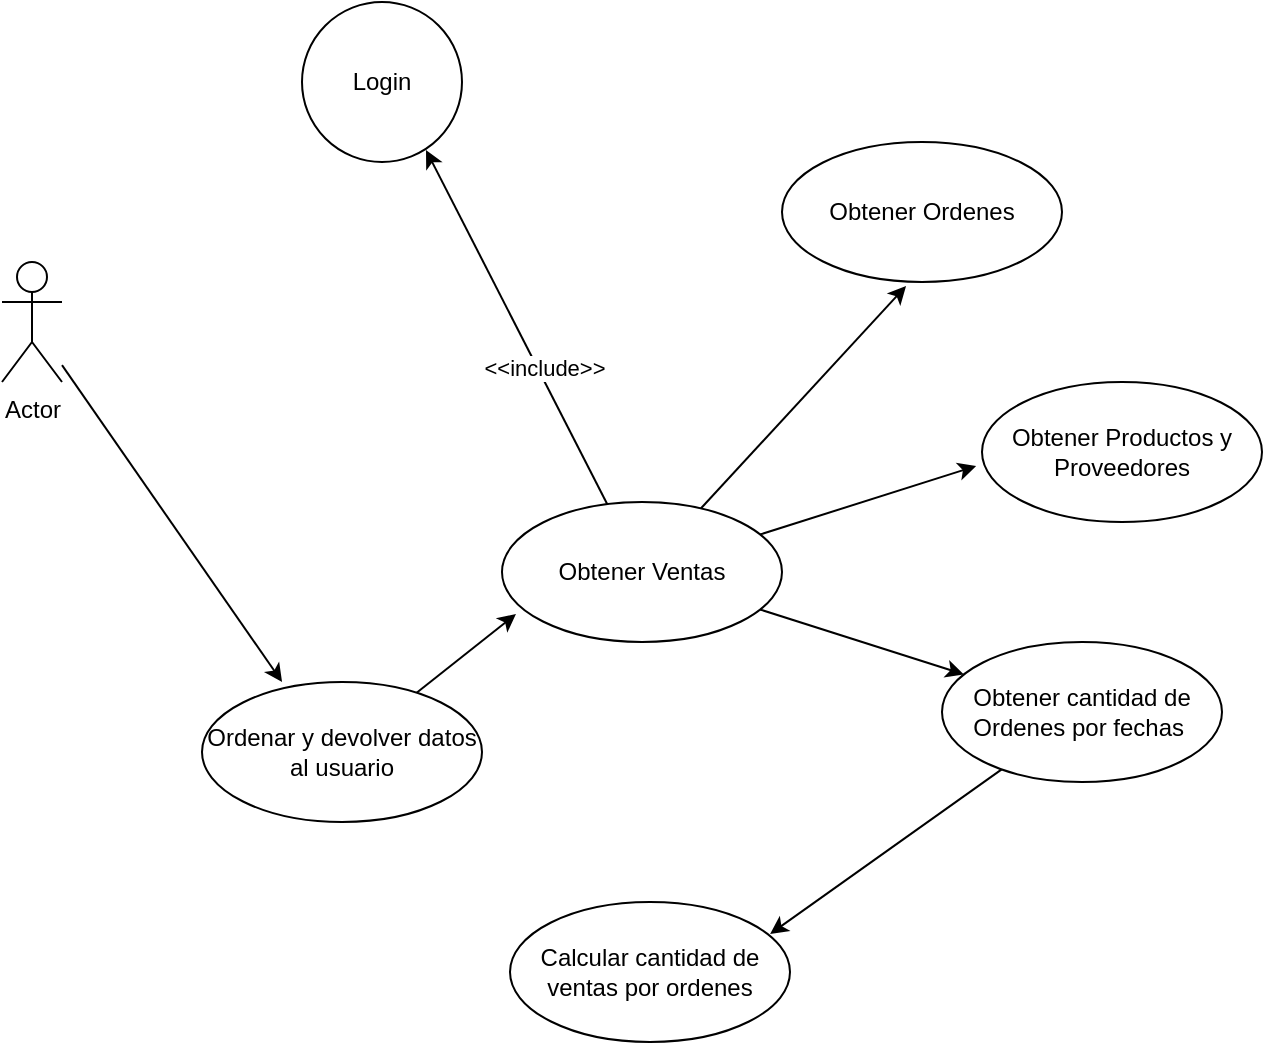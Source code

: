 <mxfile>
    <diagram id="Cz0CIH1I1uGcYiGMErKH" name="Página-1">
        <mxGraphModel dx="1130" dy="656" grid="1" gridSize="10" guides="1" tooltips="1" connect="1" arrows="1" fold="1" page="1" pageScale="1" pageWidth="827" pageHeight="1169" math="0" shadow="0">
            <root>
                <mxCell id="0"/>
                <mxCell id="1" parent="0"/>
                <mxCell id="23" style="edgeStyle=none;html=1;entryX=0.286;entryY=0;entryDx=0;entryDy=0;entryPerimeter=0;" edge="1" parent="1" source="2" target="22">
                    <mxGeometry relative="1" as="geometry"/>
                </mxCell>
                <mxCell id="2" value="Actor" style="shape=umlActor;verticalLabelPosition=bottom;verticalAlign=top;html=1;" vertex="1" parent="1">
                    <mxGeometry x="90" y="180" width="30" height="60" as="geometry"/>
                </mxCell>
                <mxCell id="5" value="Login" style="ellipse;whiteSpace=wrap;html=1;" vertex="1" parent="1">
                    <mxGeometry x="240" y="50" width="80" height="80" as="geometry"/>
                </mxCell>
                <mxCell id="12" style="edgeStyle=none;html=1;entryX=0.775;entryY=0.925;entryDx=0;entryDy=0;entryPerimeter=0;" edge="1" parent="1" source="6" target="5">
                    <mxGeometry relative="1" as="geometry"/>
                </mxCell>
                <mxCell id="13" value="&amp;lt;&amp;lt;include&amp;gt;&amp;gt;" style="edgeLabel;html=1;align=center;verticalAlign=middle;resizable=0;points=[];" vertex="1" connectable="0" parent="12">
                    <mxGeometry x="-0.246" y="-3" relative="1" as="geometry">
                        <mxPoint as="offset"/>
                    </mxGeometry>
                </mxCell>
                <mxCell id="15" style="edgeStyle=none;html=1;entryX=0.443;entryY=1.029;entryDx=0;entryDy=0;entryPerimeter=0;" edge="1" parent="1" source="6" target="14">
                    <mxGeometry relative="1" as="geometry"/>
                </mxCell>
                <mxCell id="17" style="edgeStyle=none;html=1;entryX=-0.021;entryY=0.6;entryDx=0;entryDy=0;entryPerimeter=0;" edge="1" parent="1" source="6" target="16">
                    <mxGeometry relative="1" as="geometry"/>
                </mxCell>
                <mxCell id="20" style="edgeStyle=none;html=1;" edge="1" parent="1" source="6" target="18">
                    <mxGeometry relative="1" as="geometry"/>
                </mxCell>
                <mxCell id="6" value="Obtener Ventas" style="ellipse;whiteSpace=wrap;html=1;" vertex="1" parent="1">
                    <mxGeometry x="340" y="300" width="140" height="70" as="geometry"/>
                </mxCell>
                <mxCell id="14" value="Obtener Ordenes" style="ellipse;whiteSpace=wrap;html=1;" vertex="1" parent="1">
                    <mxGeometry x="480" y="120" width="140" height="70" as="geometry"/>
                </mxCell>
                <mxCell id="16" value="Obtener Productos y Proveedores" style="ellipse;whiteSpace=wrap;html=1;" vertex="1" parent="1">
                    <mxGeometry x="580" y="240" width="140" height="70" as="geometry"/>
                </mxCell>
                <mxCell id="21" style="edgeStyle=none;html=1;entryX=0.929;entryY=0.229;entryDx=0;entryDy=0;entryPerimeter=0;" edge="1" parent="1" source="18" target="19">
                    <mxGeometry relative="1" as="geometry">
                        <mxPoint x="530" y="420" as="targetPoint"/>
                    </mxGeometry>
                </mxCell>
                <mxCell id="18" value="Obtener cantidad de Ordenes por fechas&amp;nbsp;" style="ellipse;whiteSpace=wrap;html=1;" vertex="1" parent="1">
                    <mxGeometry x="560" y="370" width="140" height="70" as="geometry"/>
                </mxCell>
                <mxCell id="19" value="Calcular cantidad de ventas por ordenes" style="ellipse;whiteSpace=wrap;html=1;" vertex="1" parent="1">
                    <mxGeometry x="344" y="500" width="140" height="70" as="geometry"/>
                </mxCell>
                <mxCell id="24" style="edgeStyle=none;html=1;entryX=0.05;entryY=0.8;entryDx=0;entryDy=0;entryPerimeter=0;" edge="1" parent="1" source="22" target="6">
                    <mxGeometry relative="1" as="geometry"/>
                </mxCell>
                <mxCell id="22" value="Ordenar y devolver datos al usuario" style="ellipse;whiteSpace=wrap;html=1;" vertex="1" parent="1">
                    <mxGeometry x="190" y="390" width="140" height="70" as="geometry"/>
                </mxCell>
            </root>
        </mxGraphModel>
    </diagram>
</mxfile>